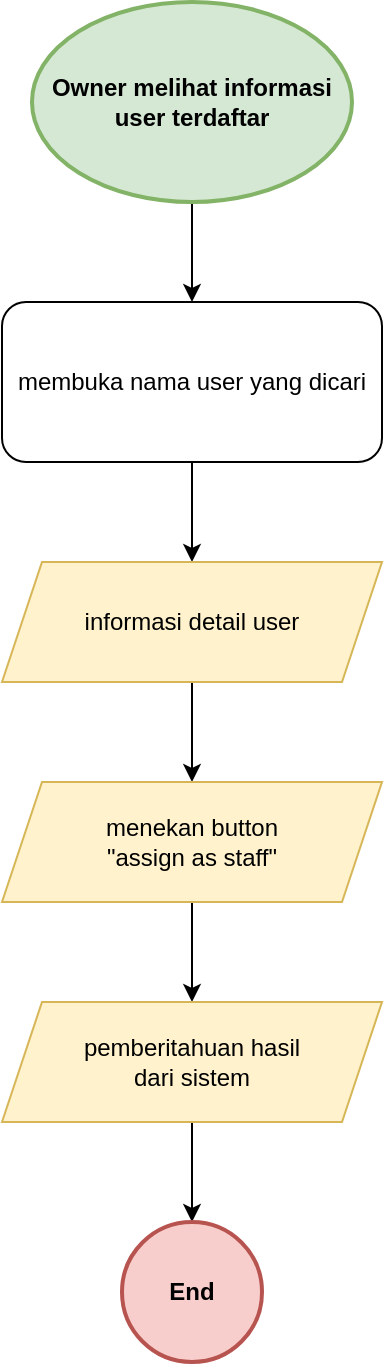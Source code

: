<mxfile version="20.8.16" type="device"><diagram name="Page-1" id="9iCwpDXdQXrzyBj5BCT_"><mxGraphModel dx="1060" dy="808" grid="1" gridSize="10" guides="1" tooltips="1" connect="1" arrows="1" fold="1" page="1" pageScale="1" pageWidth="850" pageHeight="1100" math="0" shadow="0"><root><mxCell id="0"/><mxCell id="1" parent="0"/><mxCell id="Yvlyjfudsvlgi84IceY3-7" value="" style="edgeStyle=orthogonalEdgeStyle;rounded=0;orthogonalLoop=1;jettySize=auto;html=1;" parent="1" source="Yvlyjfudsvlgi84IceY3-1" target="Yvlyjfudsvlgi84IceY3-3" edge="1"><mxGeometry relative="1" as="geometry"/></mxCell><mxCell id="Yvlyjfudsvlgi84IceY3-1" value="Owner melihat informasi user terdaftar" style="ellipse;whiteSpace=wrap;html=1;fillColor=#d5e8d4;strokeColor=#82b366;strokeWidth=2;fontStyle=1" parent="1" vertex="1"><mxGeometry x="90" y="50" width="160" height="100" as="geometry"/></mxCell><mxCell id="Yvlyjfudsvlgi84IceY3-8" value="" style="edgeStyle=orthogonalEdgeStyle;rounded=0;orthogonalLoop=1;jettySize=auto;html=1;" parent="1" source="Yvlyjfudsvlgi84IceY3-3" target="Yvlyjfudsvlgi84IceY3-4" edge="1"><mxGeometry relative="1" as="geometry"/></mxCell><mxCell id="Yvlyjfudsvlgi84IceY3-3" value="membuka nama user yang dicari" style="rounded=1;whiteSpace=wrap;html=1;" parent="1" vertex="1"><mxGeometry x="75" y="200" width="190" height="80" as="geometry"/></mxCell><mxCell id="Yvlyjfudsvlgi84IceY3-9" value="" style="edgeStyle=orthogonalEdgeStyle;rounded=0;orthogonalLoop=1;jettySize=auto;html=1;" parent="1" source="Yvlyjfudsvlgi84IceY3-4" target="Yvlyjfudsvlgi84IceY3-5" edge="1"><mxGeometry relative="1" as="geometry"/></mxCell><mxCell id="Yvlyjfudsvlgi84IceY3-4" value="informasi detail user" style="shape=parallelogram;perimeter=parallelogramPerimeter;whiteSpace=wrap;html=1;fixedSize=1;fillColor=#fff2cc;strokeColor=#d6b656;" parent="1" vertex="1"><mxGeometry x="75" y="330" width="190" height="60" as="geometry"/></mxCell><mxCell id="Yvlyjfudsvlgi84IceY3-10" value="" style="edgeStyle=orthogonalEdgeStyle;rounded=0;orthogonalLoop=1;jettySize=auto;html=1;" parent="1" source="Yvlyjfudsvlgi84IceY3-5" target="Yvlyjfudsvlgi84IceY3-6" edge="1"><mxGeometry relative="1" as="geometry"/></mxCell><mxCell id="Yvlyjfudsvlgi84IceY3-5" value="menekan button&lt;br&gt;&quot;assign as staff&quot;" style="shape=parallelogram;perimeter=parallelogramPerimeter;whiteSpace=wrap;html=1;fixedSize=1;fillColor=#fff2cc;strokeColor=#d6b656;" parent="1" vertex="1"><mxGeometry x="75" y="440" width="190" height="60" as="geometry"/></mxCell><mxCell id="Yvlyjfudsvlgi84IceY3-12" value="" style="edgeStyle=orthogonalEdgeStyle;rounded=0;orthogonalLoop=1;jettySize=auto;html=1;" parent="1" source="Yvlyjfudsvlgi84IceY3-6" target="Yvlyjfudsvlgi84IceY3-11" edge="1"><mxGeometry relative="1" as="geometry"/></mxCell><mxCell id="Yvlyjfudsvlgi84IceY3-6" value="pemberitahuan hasil&lt;br&gt;dari sistem" style="shape=parallelogram;perimeter=parallelogramPerimeter;whiteSpace=wrap;html=1;fixedSize=1;fillColor=#fff2cc;strokeColor=#d6b656;" parent="1" vertex="1"><mxGeometry x="75" y="550" width="190" height="60" as="geometry"/></mxCell><mxCell id="Yvlyjfudsvlgi84IceY3-11" value="End" style="ellipse;whiteSpace=wrap;html=1;aspect=fixed;fillColor=#f8cecc;strokeColor=#b85450;fontStyle=1;strokeWidth=2;" parent="1" vertex="1"><mxGeometry x="135" y="660" width="70" height="70" as="geometry"/></mxCell></root></mxGraphModel></diagram></mxfile>